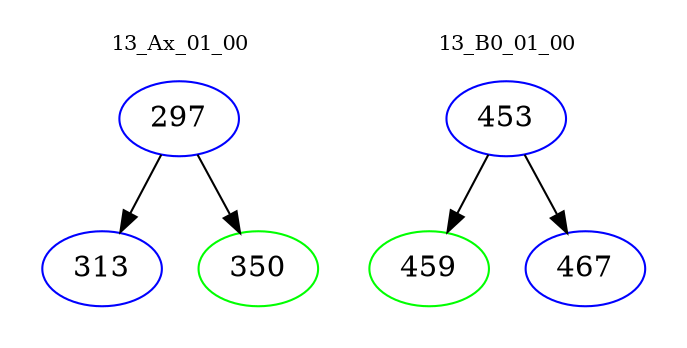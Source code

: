 digraph{
subgraph cluster_0 {
color = white
label = "13_Ax_01_00";
fontsize=10;
T0_297 [label="297", color="blue"]
T0_297 -> T0_313 [color="black"]
T0_313 [label="313", color="blue"]
T0_297 -> T0_350 [color="black"]
T0_350 [label="350", color="green"]
}
subgraph cluster_1 {
color = white
label = "13_B0_01_00";
fontsize=10;
T1_453 [label="453", color="blue"]
T1_453 -> T1_459 [color="black"]
T1_459 [label="459", color="green"]
T1_453 -> T1_467 [color="black"]
T1_467 [label="467", color="blue"]
}
}
